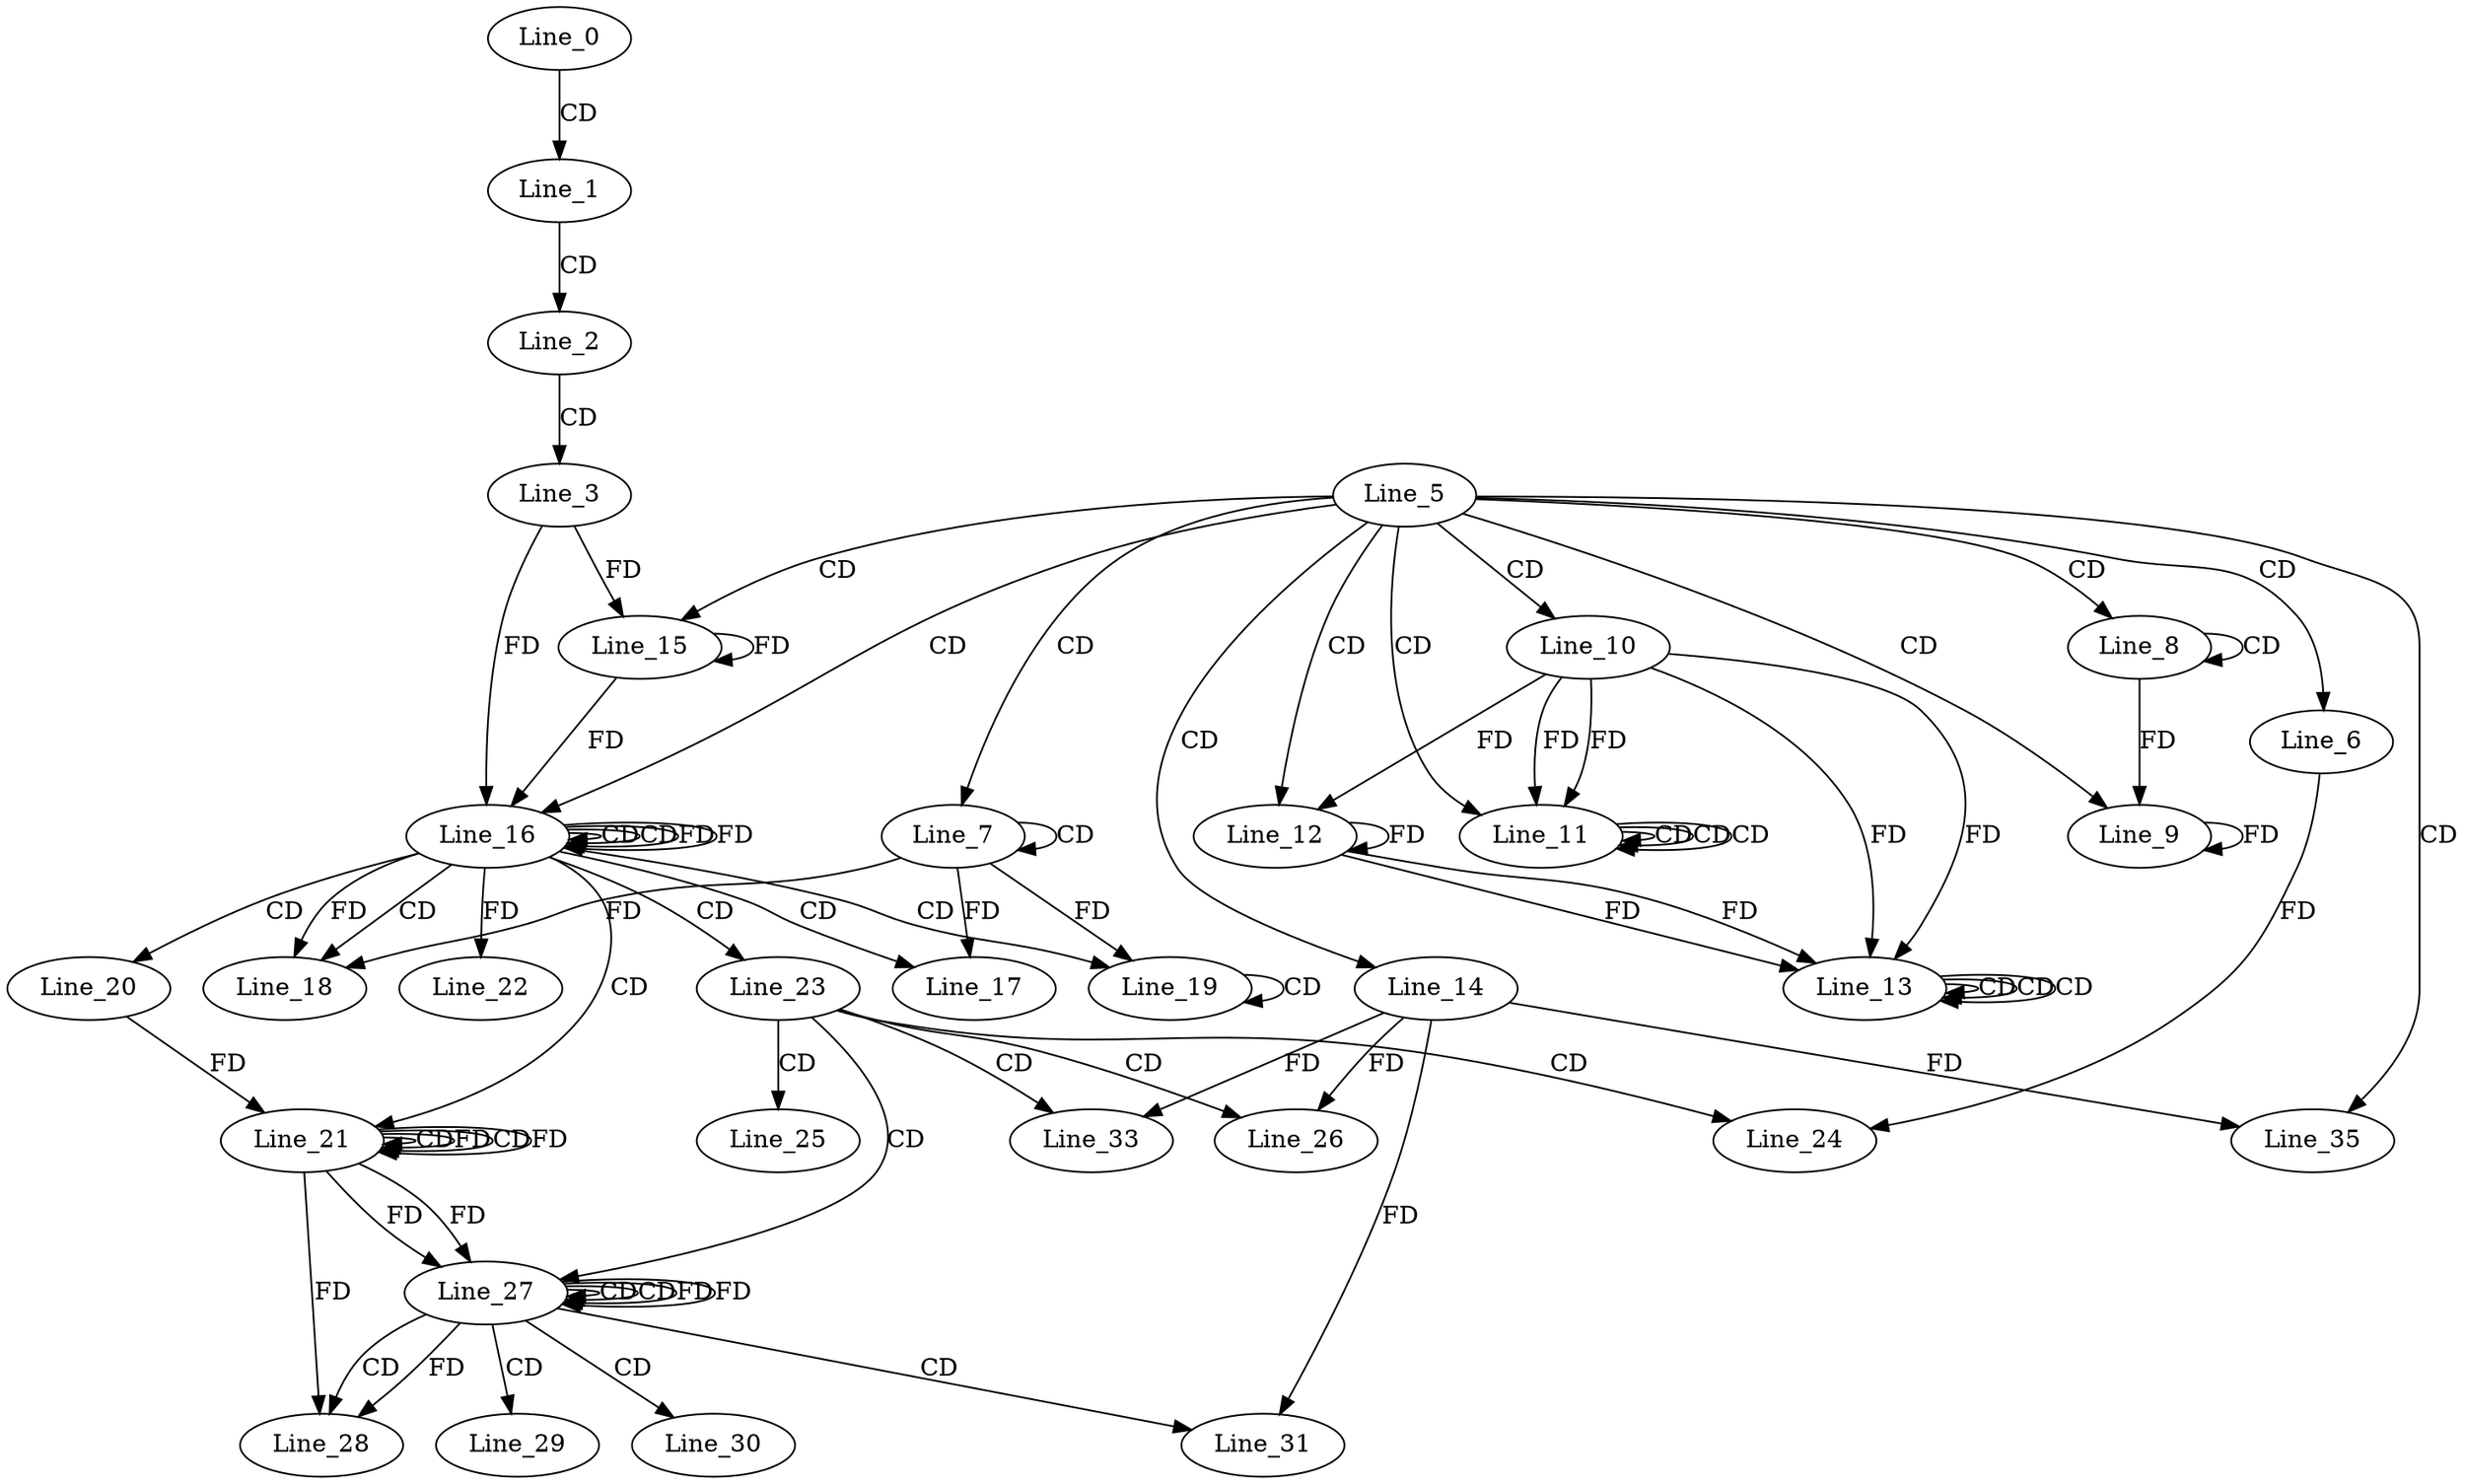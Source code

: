 digraph G {
  Line_0;
  Line_1;
  Line_2;
  Line_3;
  Line_5;
  Line_6;
  Line_7;
  Line_7;
  Line_8;
  Line_8;
  Line_9;
  Line_10;
  Line_11;
  Line_11;
  Line_11;
  Line_11;
  Line_12;
  Line_13;
  Line_13;
  Line_13;
  Line_13;
  Line_14;
  Line_15;
  Line_15;
  Line_16;
  Line_16;
  Line_16;
  Line_17;
  Line_18;
  Line_18;
  Line_19;
  Line_19;
  Line_20;
  Line_21;
  Line_21;
  Line_21;
  Line_21;
  Line_22;
  Line_23;
  Line_24;
  Line_25;
  Line_26;
  Line_27;
  Line_27;
  Line_27;
  Line_28;
  Line_28;
  Line_29;
  Line_30;
  Line_31;
  Line_33;
  Line_35;
  Line_0 -> Line_1 [ label="CD" ];
  Line_1 -> Line_2 [ label="CD" ];
  Line_2 -> Line_3 [ label="CD" ];
  Line_5 -> Line_6 [ label="CD" ];
  Line_5 -> Line_7 [ label="CD" ];
  Line_7 -> Line_7 [ label="CD" ];
  Line_5 -> Line_8 [ label="CD" ];
  Line_8 -> Line_8 [ label="CD" ];
  Line_5 -> Line_9 [ label="CD" ];
  Line_8 -> Line_9 [ label="FD" ];
  Line_9 -> Line_9 [ label="FD" ];
  Line_5 -> Line_10 [ label="CD" ];
  Line_5 -> Line_11 [ label="CD" ];
  Line_11 -> Line_11 [ label="CD" ];
  Line_11 -> Line_11 [ label="CD" ];
  Line_10 -> Line_11 [ label="FD" ];
  Line_11 -> Line_11 [ label="CD" ];
  Line_10 -> Line_11 [ label="FD" ];
  Line_5 -> Line_12 [ label="CD" ];
  Line_10 -> Line_12 [ label="FD" ];
  Line_12 -> Line_12 [ label="FD" ];
  Line_13 -> Line_13 [ label="CD" ];
  Line_13 -> Line_13 [ label="CD" ];
  Line_10 -> Line_13 [ label="FD" ];
  Line_12 -> Line_13 [ label="FD" ];
  Line_13 -> Line_13 [ label="CD" ];
  Line_10 -> Line_13 [ label="FD" ];
  Line_12 -> Line_13 [ label="FD" ];
  Line_5 -> Line_14 [ label="CD" ];
  Line_5 -> Line_15 [ label="CD" ];
  Line_3 -> Line_15 [ label="FD" ];
  Line_15 -> Line_15 [ label="FD" ];
  Line_5 -> Line_16 [ label="CD" ];
  Line_16 -> Line_16 [ label="CD" ];
  Line_3 -> Line_16 [ label="FD" ];
  Line_15 -> Line_16 [ label="FD" ];
  Line_16 -> Line_16 [ label="CD" ];
  Line_16 -> Line_16 [ label="FD" ];
  Line_16 -> Line_17 [ label="CD" ];
  Line_7 -> Line_17 [ label="FD" ];
  Line_16 -> Line_18 [ label="CD" ];
  Line_7 -> Line_18 [ label="FD" ];
  Line_16 -> Line_18 [ label="FD" ];
  Line_16 -> Line_19 [ label="CD" ];
  Line_19 -> Line_19 [ label="CD" ];
  Line_7 -> Line_19 [ label="FD" ];
  Line_16 -> Line_20 [ label="CD" ];
  Line_16 -> Line_21 [ label="CD" ];
  Line_21 -> Line_21 [ label="CD" ];
  Line_21 -> Line_21 [ label="FD" ];
  Line_21 -> Line_21 [ label="CD" ];
  Line_21 -> Line_21 [ label="FD" ];
  Line_20 -> Line_21 [ label="FD" ];
  Line_16 -> Line_22 [ label="FD" ];
  Line_16 -> Line_23 [ label="CD" ];
  Line_23 -> Line_24 [ label="CD" ];
  Line_6 -> Line_24 [ label="FD" ];
  Line_23 -> Line_25 [ label="CD" ];
  Line_23 -> Line_26 [ label="CD" ];
  Line_14 -> Line_26 [ label="FD" ];
  Line_23 -> Line_27 [ label="CD" ];
  Line_27 -> Line_27 [ label="CD" ];
  Line_21 -> Line_27 [ label="FD" ];
  Line_27 -> Line_27 [ label="CD" ];
  Line_27 -> Line_27 [ label="FD" ];
  Line_21 -> Line_27 [ label="FD" ];
  Line_27 -> Line_28 [ label="CD" ];
  Line_27 -> Line_28 [ label="FD" ];
  Line_21 -> Line_28 [ label="FD" ];
  Line_27 -> Line_29 [ label="CD" ];
  Line_27 -> Line_30 [ label="CD" ];
  Line_27 -> Line_31 [ label="CD" ];
  Line_14 -> Line_31 [ label="FD" ];
  Line_23 -> Line_33 [ label="CD" ];
  Line_14 -> Line_33 [ label="FD" ];
  Line_5 -> Line_35 [ label="CD" ];
  Line_14 -> Line_35 [ label="FD" ];
  Line_16 -> Line_16 [ label="FD" ];
  Line_27 -> Line_27 [ label="FD" ];
}
